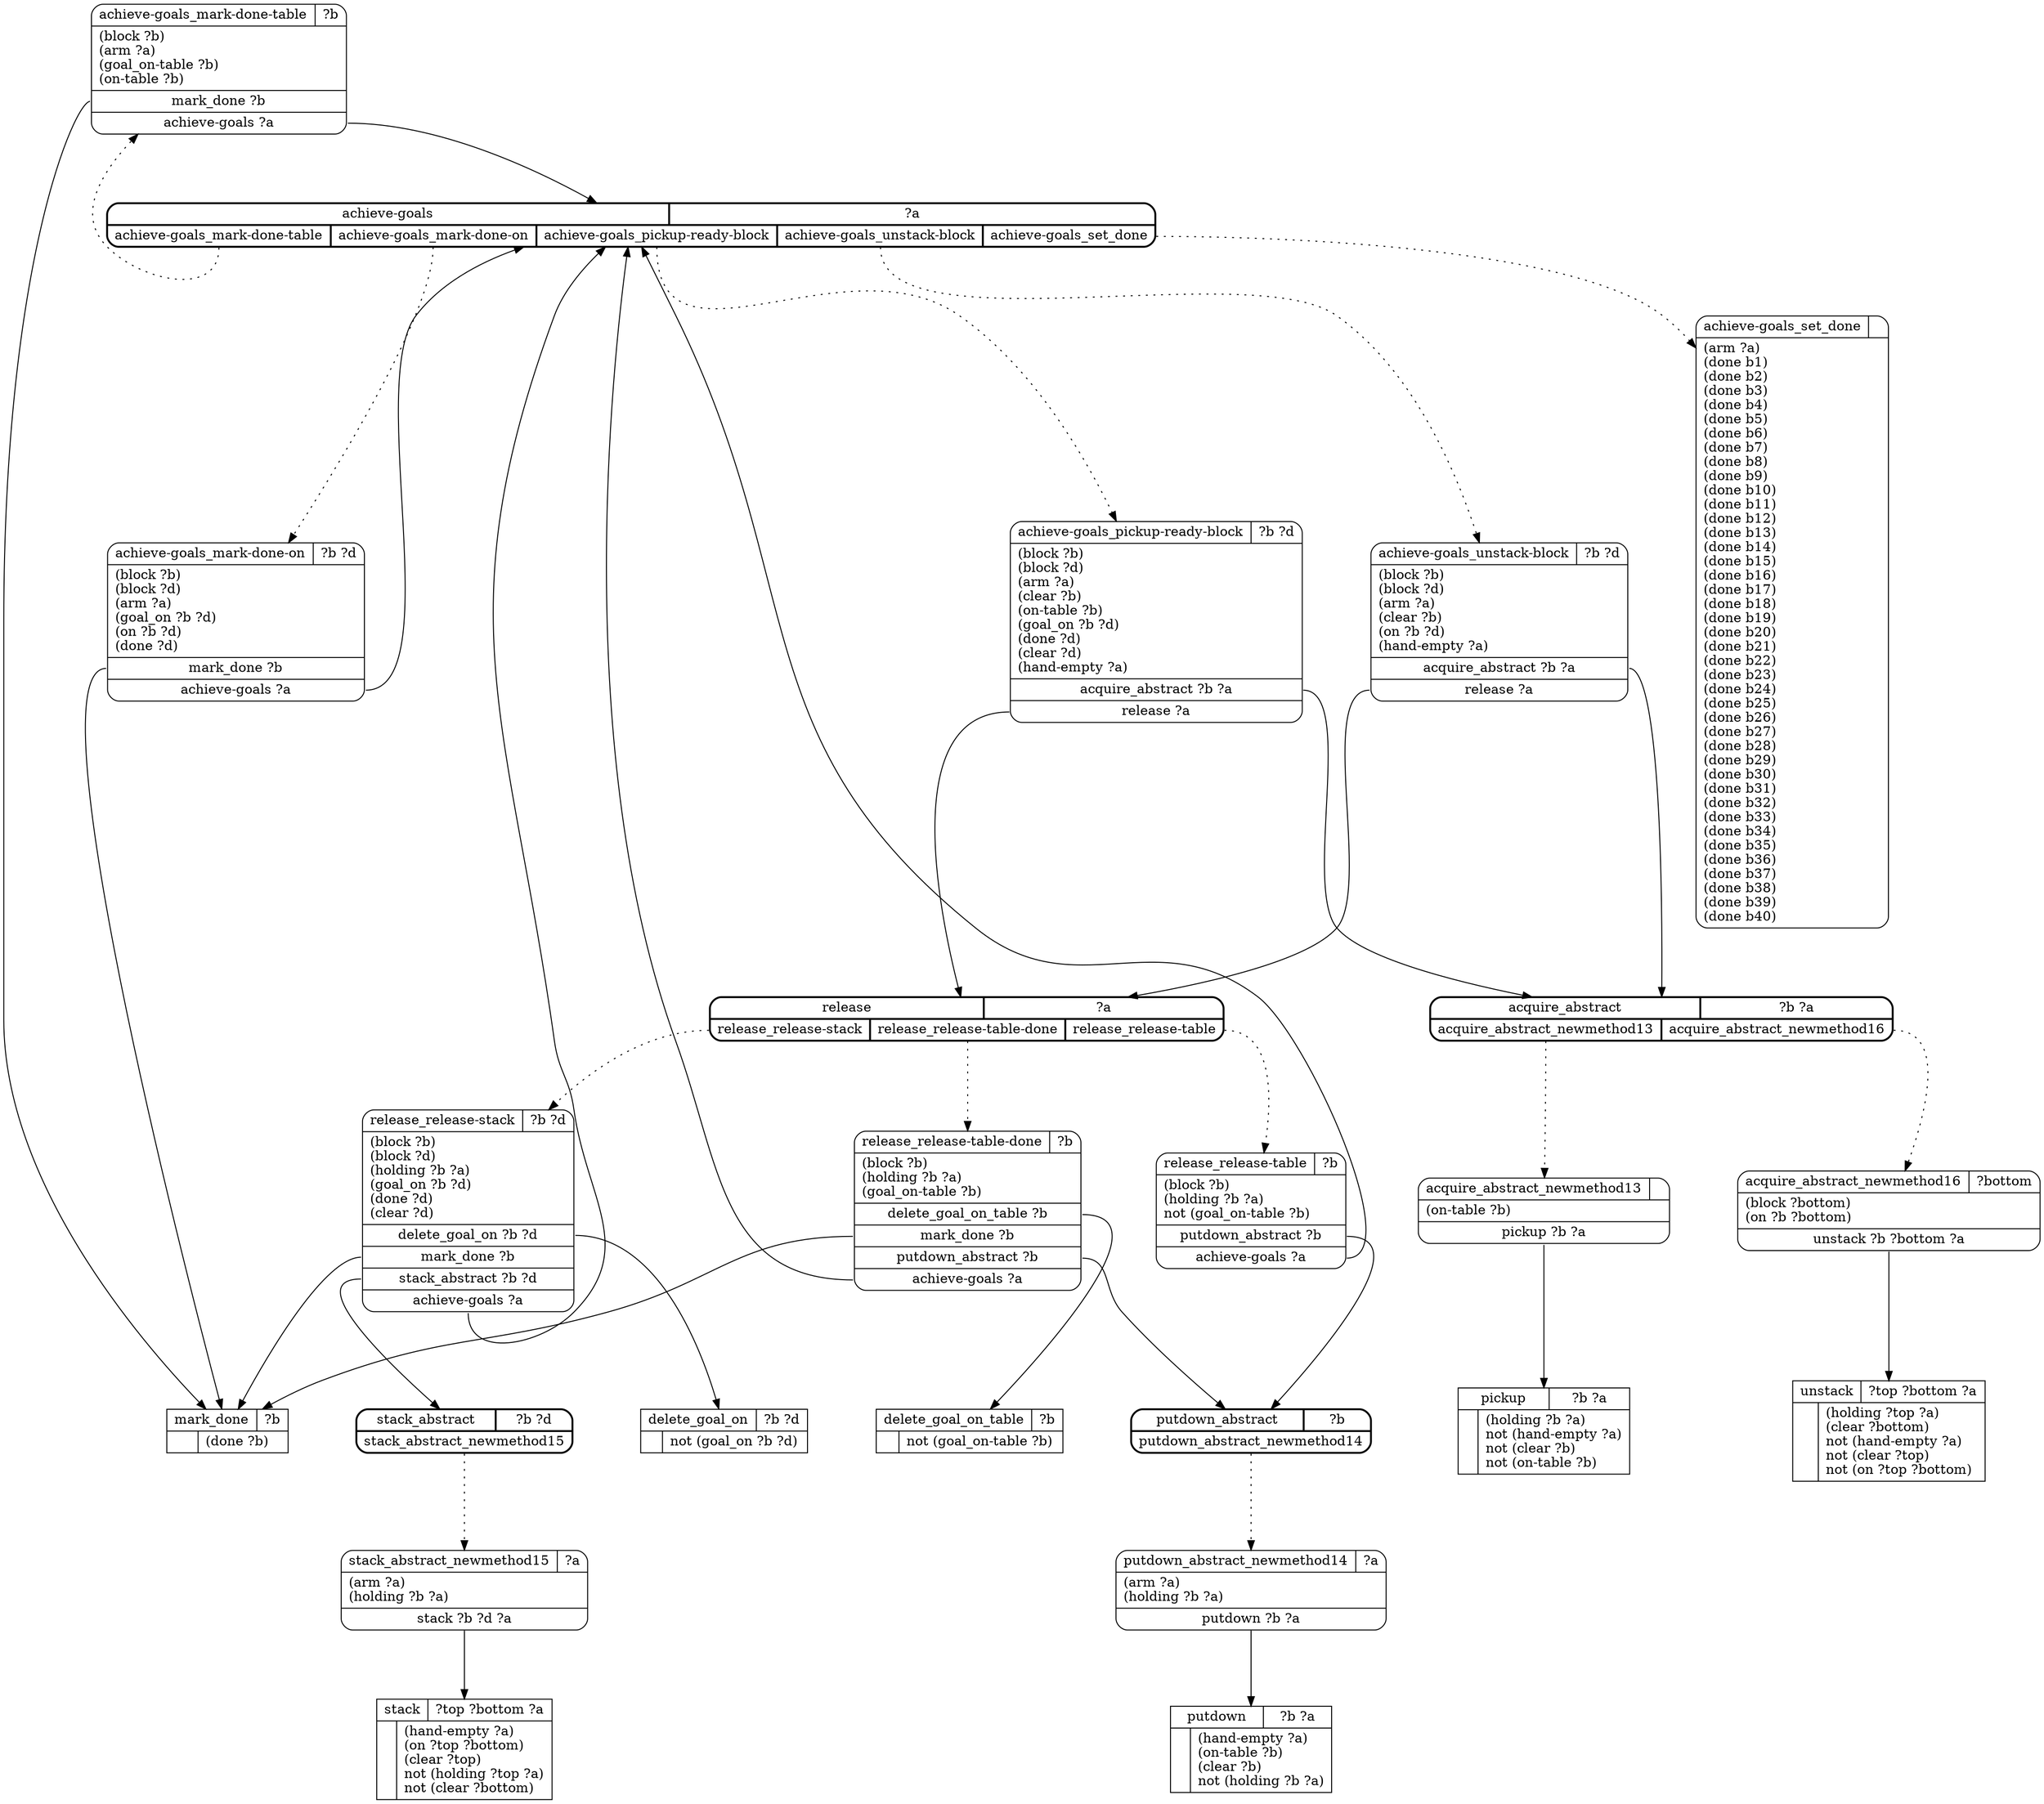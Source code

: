 // Generated by Hype
digraph "blocks" {
  nodesep=1
  ranksep=1
  // Operators
  node [shape=record]
  "mark_done" [
    label="{{\N|?b}|{|(done ?b)\l}}"
  ]
  "delete_goal_on" [
    label="{{\N|?b ?d}|{|not (goal_on ?b ?d)\l}}"
  ]
  "delete_goal_on_table" [
    label="{{\N|?b}|{|not (goal_on-table ?b)\l}}"
  ]
  "pickup" [
    label="{{\N|?b ?a}|{|(holding ?b ?a)\lnot (hand-empty ?a)\lnot (clear ?b)\lnot (on-table ?b)\l}}"
  ]
  "putdown" [
    label="{{\N|?b ?a}|{|(hand-empty ?a)\l(on-table ?b)\l(clear ?b)\lnot (holding ?b ?a)\l}}"
  ]
  "stack" [
    label="{{\N|?top ?bottom ?a}|{|(hand-empty ?a)\l(on ?top ?bottom)\l(clear ?top)\lnot (holding ?top ?a)\lnot (clear ?bottom)\l}}"
  ]
  "unstack" [
    label="{{\N|?top ?bottom ?a}|{|(holding ?top ?a)\l(clear ?bottom)\lnot (hand-empty ?a)\lnot (clear ?top)\lnot (on ?top ?bottom)\l}}"
  ]
  // Methods
  node [shape=Mrecord]
  "achieve-goals" [
    style=bold
    label="{{\N|?a}|{<0>achieve-goals_mark-done-table|<1>achieve-goals_mark-done-on|<2>achieve-goals_pickup-ready-block|<3>achieve-goals_unstack-block|<4>achieve-goals_set_done}}"
  ]
  "achieve-goals_mark-done-table" [
    label="{{\N|?b}|(block ?b)\l(arm ?a)\l(goal_on-table ?b)\l(on-table ?b)\l|<0>mark_done ?b|<1>achieve-goals ?a}"
  ]
  "achieve-goals":0 -> "achieve-goals_mark-done-table" [style=dotted]
  "achieve-goals_mark-done-table":0 -> "mark_done"
  "achieve-goals_mark-done-table":1 -> "achieve-goals"
  "achieve-goals_mark-done-on" [
    label="{{\N|?b ?d}|(block ?b)\l(block ?d)\l(arm ?a)\l(goal_on ?b ?d)\l(on ?b ?d)\l(done ?d)\l|<0>mark_done ?b|<1>achieve-goals ?a}"
  ]
  "achieve-goals":1 -> "achieve-goals_mark-done-on" [style=dotted]
  "achieve-goals_mark-done-on":0 -> "mark_done"
  "achieve-goals_mark-done-on":1 -> "achieve-goals"
  "achieve-goals_pickup-ready-block" [
    label="{{\N|?b ?d}|(block ?b)\l(block ?d)\l(arm ?a)\l(clear ?b)\l(on-table ?b)\l(goal_on ?b ?d)\l(done ?d)\l(clear ?d)\l(hand-empty ?a)\l|<0>acquire_abstract ?b ?a|<1>release ?a}"
  ]
  "achieve-goals":2 -> "achieve-goals_pickup-ready-block" [style=dotted]
  "achieve-goals_pickup-ready-block":0 -> "acquire_abstract"
  "achieve-goals_pickup-ready-block":1 -> "release"
  "achieve-goals_unstack-block" [
    label="{{\N|?b ?d}|(block ?b)\l(block ?d)\l(arm ?a)\l(clear ?b)\l(on ?b ?d)\l(hand-empty ?a)\l|<0>acquire_abstract ?b ?a|<1>release ?a}"
  ]
  "achieve-goals":3 -> "achieve-goals_unstack-block" [style=dotted]
  "achieve-goals_unstack-block":0 -> "acquire_abstract"
  "achieve-goals_unstack-block":1 -> "release"
  "achieve-goals_set_done" [
    label="{{\N|}|(arm ?a)\l(done b1)\l(done b2)\l(done b3)\l(done b4)\l(done b5)\l(done b6)\l(done b7)\l(done b8)\l(done b9)\l(done b10)\l(done b11)\l(done b12)\l(done b13)\l(done b14)\l(done b15)\l(done b16)\l(done b17)\l(done b18)\l(done b19)\l(done b20)\l(done b21)\l(done b22)\l(done b23)\l(done b24)\l(done b25)\l(done b26)\l(done b27)\l(done b28)\l(done b29)\l(done b30)\l(done b31)\l(done b32)\l(done b33)\l(done b34)\l(done b35)\l(done b36)\l(done b37)\l(done b38)\l(done b39)\l(done b40)\l}"
  ]
  "achieve-goals":4 -> "achieve-goals_set_done" [style=dotted]
  "release" [
    style=bold
    label="{{\N|?a}|{<0>release_release-stack|<1>release_release-table-done|<2>release_release-table}}"
  ]
  "release_release-stack" [
    label="{{\N|?b ?d}|(block ?b)\l(block ?d)\l(holding ?b ?a)\l(goal_on ?b ?d)\l(done ?d)\l(clear ?d)\l|<0>delete_goal_on ?b ?d|<1>mark_done ?b|<2>stack_abstract ?b ?d|<3>achieve-goals ?a}"
  ]
  "release":0 -> "release_release-stack" [style=dotted]
  "release_release-stack":0 -> "delete_goal_on"
  "release_release-stack":1 -> "mark_done"
  "release_release-stack":2 -> "stack_abstract"
  "release_release-stack":3 -> "achieve-goals"
  "release_release-table-done" [
    label="{{\N|?b}|(block ?b)\l(holding ?b ?a)\l(goal_on-table ?b)\l|<0>delete_goal_on_table ?b|<1>mark_done ?b|<2>putdown_abstract ?b|<3>achieve-goals ?a}"
  ]
  "release":1 -> "release_release-table-done" [style=dotted]
  "release_release-table-done":0 -> "delete_goal_on_table"
  "release_release-table-done":1 -> "mark_done"
  "release_release-table-done":2 -> "putdown_abstract"
  "release_release-table-done":3 -> "achieve-goals"
  "release_release-table" [
    label="{{\N|?b}|(block ?b)\l(holding ?b ?a)\lnot (goal_on-table ?b)\l|<0>putdown_abstract ?b|<1>achieve-goals ?a}"
  ]
  "release":2 -> "release_release-table" [style=dotted]
  "release_release-table":0 -> "putdown_abstract"
  "release_release-table":1 -> "achieve-goals"
  "putdown_abstract" [
    style=bold
    label="{{\N|?b}|{<0>putdown_abstract_newmethod14}}"
  ]
  "putdown_abstract_newmethod14" [
    label="{{\N|?a}|(arm ?a)\l(holding ?b ?a)\l|<0>putdown ?b ?a}"
  ]
  "putdown_abstract":0 -> "putdown_abstract_newmethod14" [style=dotted]
  "putdown_abstract_newmethod14":0 -> "putdown"
  "stack_abstract" [
    style=bold
    label="{{\N|?b ?d}|{<0>stack_abstract_newmethod15}}"
  ]
  "stack_abstract_newmethod15" [
    label="{{\N|?a}|(arm ?a)\l(holding ?b ?a)\l|<0>stack ?b ?d ?a}"
  ]
  "stack_abstract":0 -> "stack_abstract_newmethod15" [style=dotted]
  "stack_abstract_newmethod15":0 -> "stack"
  "acquire_abstract" [
    style=bold
    label="{{\N|?b ?a}|{<0>acquire_abstract_newmethod13|<1>acquire_abstract_newmethod16}}"
  ]
  "acquire_abstract_newmethod13" [
    label="{{\N|}|(on-table ?b)\l|<0>pickup ?b ?a}"
  ]
  "acquire_abstract":0 -> "acquire_abstract_newmethod13" [style=dotted]
  "acquire_abstract_newmethod13":0 -> "pickup"
  "acquire_abstract_newmethod16" [
    label="{{\N|?bottom}|(block ?bottom)\l(on ?b ?bottom)\l|<0>unstack ?b ?bottom ?a}"
  ]
  "acquire_abstract":1 -> "acquire_abstract_newmethod16" [style=dotted]
  "acquire_abstract_newmethod16":0 -> "unstack"
}